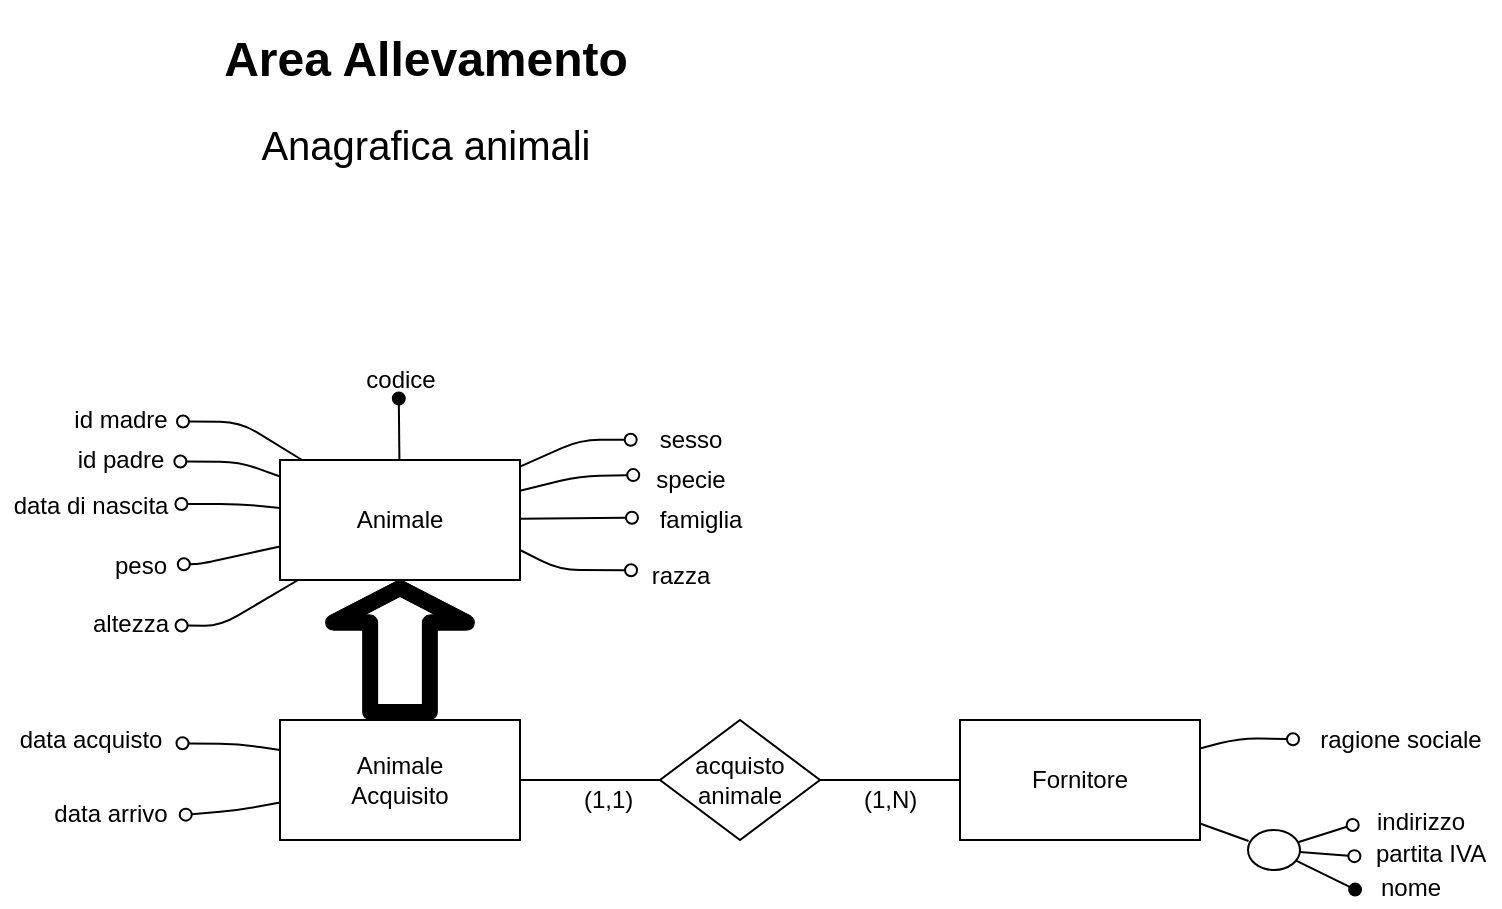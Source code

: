 <mxfile type="device" version="10.6.5"><diagram id="Wx7E7TZ63Xnx06ykDodi" name="Page-1"><mxGraphModel shadow="0" math="0" pageHeight="827" pageWidth="1169" pageScale="1" page="1" fold="1" arrows="1" connect="1" tooltips="1" guides="1" gridSize="10" dy="832" dx="1260" grid="1"><root><mxCell id="0"/><mxCell id="1" parent="0"/><mxCell id="Ij7ykTJ_pRkVARxvIB-e-5" parent="1" style="rounded=1;orthogonalLoop=1;jettySize=auto;html=1;fontSize=12;endArrow=oval;endFill=1;jumpStyle=none;shadow=0;comic=0;entryX=0.488;entryY=0.987;entryDx=0;entryDy=0;entryPerimeter=0;" edge="1" source="Ij7ykTJ_pRkVARxvIB-e-2" target="Ij7ykTJ_pRkVARxvIB-e-6"><mxGeometry as="geometry" relative="1"><mxPoint as="targetPoint" x="571" y="201"/></mxGeometry></mxCell><mxCell id="Ij7ykTJ_pRkVARxvIB-e-18" parent="1" style="rounded=1;comic=0;jumpStyle=none;orthogonalLoop=1;jettySize=auto;html=1;entryX=-0.093;entryY=0.517;entryDx=0;entryDy=0;entryPerimeter=0;shadow=0;endArrow=oval;endFill=0;fontSize=12;" edge="1" source="Ij7ykTJ_pRkVARxvIB-e-2" target="Ij7ykTJ_pRkVARxvIB-e-9"><mxGeometry as="geometry" relative="1"><Array as="points"><mxPoint x="660" y="220"/></Array></mxGeometry></mxCell><mxCell id="Ij7ykTJ_pRkVARxvIB-e-19" parent="1" style="rounded=1;comic=0;jumpStyle=none;orthogonalLoop=1;jettySize=auto;html=1;entryX=-0.067;entryY=0.443;entryDx=0;entryDy=0;entryPerimeter=0;shadow=0;endArrow=oval;endFill=0;fontSize=12;" edge="1" source="Ij7ykTJ_pRkVARxvIB-e-2" target="Ij7ykTJ_pRkVARxvIB-e-10"><mxGeometry as="geometry" relative="1"><Array as="points"/></mxGeometry></mxCell><mxCell id="Ij7ykTJ_pRkVARxvIB-e-20" parent="1" style="rounded=1;comic=0;jumpStyle=none;orthogonalLoop=1;jettySize=auto;html=1;entryX=1.048;entryY=0.482;entryDx=0;entryDy=0;entryPerimeter=0;shadow=0;endArrow=oval;endFill=0;fontSize=12;" edge="1" source="Ij7ykTJ_pRkVARxvIB-e-2" target="Ij7ykTJ_pRkVARxvIB-e-14"><mxGeometry as="geometry" relative="1"><Array as="points"><mxPoint x="470" y="282"/></Array></mxGeometry></mxCell><mxCell id="Ij7ykTJ_pRkVARxvIB-e-21" parent="1" style="comic=0;jumpStyle=none;orthogonalLoop=1;jettySize=auto;html=1;entryX=-0.112;entryY=0.254;entryDx=0;entryDy=0;entryPerimeter=0;shadow=0;endArrow=oval;endFill=0;fontSize=12;exitX=1;exitY=0.75;exitDx=0;exitDy=0;rounded=1;" edge="1" source="Ij7ykTJ_pRkVARxvIB-e-2" target="Ij7ykTJ_pRkVARxvIB-e-11"><mxGeometry as="geometry" relative="1"><Array as="points"><mxPoint x="650" y="285"/></Array></mxGeometry></mxCell><mxCell id="Ij7ykTJ_pRkVARxvIB-e-22" parent="1" style="rounded=1;comic=0;jumpStyle=none;orthogonalLoop=1;jettySize=auto;html=1;entryX=1.016;entryY=0.537;entryDx=0;entryDy=0;entryPerimeter=0;shadow=0;endArrow=oval;endFill=0;fontSize=12;" edge="1" source="Ij7ykTJ_pRkVARxvIB-e-2" target="Ij7ykTJ_pRkVARxvIB-e-13"><mxGeometry as="geometry" relative="1"><Array as="points"><mxPoint x="480" y="313"/></Array></mxGeometry></mxCell><mxCell id="Ij7ykTJ_pRkVARxvIB-e-23" parent="1" style="rounded=1;comic=0;jumpStyle=none;orthogonalLoop=1;jettySize=auto;html=1;entryX=-0.068;entryY=0.378;entryDx=0;entryDy=0;entryPerimeter=0;shadow=0;endArrow=oval;endFill=0;fontSize=12;" edge="1" source="Ij7ykTJ_pRkVARxvIB-e-2" target="Ij7ykTJ_pRkVARxvIB-e-15"><mxGeometry as="geometry" relative="1"><Array as="points"><mxPoint x="660" y="238"/></Array></mxGeometry></mxCell><mxCell id="Ij7ykTJ_pRkVARxvIB-e-24" parent="1" style="rounded=1;comic=0;jumpStyle=none;orthogonalLoop=1;jettySize=auto;html=1;entryX=1.008;entryY=0.474;entryDx=0;entryDy=0;entryPerimeter=0;shadow=0;endArrow=oval;endFill=0;fontSize=12;" edge="1" source="Ij7ykTJ_pRkVARxvIB-e-2" target="Ij7ykTJ_pRkVARxvIB-e-12"><mxGeometry as="geometry" relative="1"><Array as="points"><mxPoint x="490" y="252"/></Array></mxGeometry></mxCell><mxCell id="Ij7ykTJ_pRkVARxvIB-e-30" parent="1" style="edgeStyle=none;rounded=1;comic=0;jumpStyle=none;orthogonalLoop=1;jettySize=auto;html=1;shadow=0;endArrow=oval;endFill=0;fontSize=12;entryX=1.025;entryY=0.562;entryDx=0;entryDy=0;entryPerimeter=0;" edge="1" source="Ij7ykTJ_pRkVARxvIB-e-2" target="Ij7ykTJ_pRkVARxvIB-e-31"><mxGeometry as="geometry" relative="1"><mxPoint as="targetPoint" x="450" y="260"/><Array as="points"><mxPoint x="490" y="211"/></Array></mxGeometry></mxCell><mxCell id="Ij7ykTJ_pRkVARxvIB-e-2" value="Animale&lt;br&gt;" parent="1" style="rounded=0;whiteSpace=wrap;html=1;" vertex="1"><mxGeometry as="geometry" x="510" y="230" width="120" height="60"/></mxCell><mxCell id="Ij7ykTJ_pRkVARxvIB-e-4" value="&lt;h1&gt;Area Allevamento&lt;/h1&gt;&lt;div style=&quot;font-size: 20px&quot;&gt;Anagrafica animali&lt;/div&gt;" parent="1" style="text;html=1;strokeColor=none;fillColor=none;spacing=5;spacingTop=-20;whiteSpace=wrap;overflow=hidden;rounded=0;align=center;verticalAlign=top;" vertex="1"><mxGeometry as="geometry" x="468" y="10" width="230" height="80"/></mxCell><mxCell id="Ij7ykTJ_pRkVARxvIB-e-6" value="codice&lt;br&gt;" parent="1" style="text;html=1;resizable=0;points=[];autosize=1;align=center;verticalAlign=top;spacingTop=-4;fontSize=12;" vertex="1"><mxGeometry as="geometry" x="545" y="179.5" width="50" height="20"/></mxCell><mxCell id="Ij7ykTJ_pRkVARxvIB-e-9" value="sesso&lt;br&gt;" parent="1" style="text;html=1;resizable=0;points=[];autosize=1;align=center;verticalAlign=top;spacingTop=-4;fontSize=12;" vertex="1"><mxGeometry as="geometry" x="690" y="209.5" width="50" height="20"/></mxCell><mxCell id="Ij7ykTJ_pRkVARxvIB-e-10" value="famiglia&lt;br&gt;" parent="1" style="text;html=1;resizable=0;points=[];autosize=1;align=center;verticalAlign=top;spacingTop=-4;fontSize=12;" vertex="1"><mxGeometry as="geometry" x="690" y="250" width="60" height="20"/></mxCell><mxCell id="Ij7ykTJ_pRkVARxvIB-e-11" value="razza&lt;br&gt;&lt;br&gt;" parent="1" style="text;html=1;resizable=0;points=[];autosize=1;align=center;verticalAlign=top;spacingTop=-4;fontSize=12;" vertex="1"><mxGeometry as="geometry" x="690" y="277.5" width="40" height="30"/></mxCell><mxCell id="Ij7ykTJ_pRkVARxvIB-e-12" value="data di nascita&lt;br&gt;" parent="1" style="text;html=1;resizable=0;points=[];autosize=1;align=center;verticalAlign=top;spacingTop=-4;fontSize=12;" vertex="1"><mxGeometry as="geometry" x="370" y="242.5" width="90" height="20"/></mxCell><mxCell id="Ij7ykTJ_pRkVARxvIB-e-13" value="altezza&lt;br&gt;" parent="1" style="text;html=1;resizable=0;points=[];autosize=1;align=center;verticalAlign=top;spacingTop=-4;fontSize=12;" vertex="1"><mxGeometry as="geometry" x="410" y="302" width="50" height="20"/></mxCell><mxCell id="Ij7ykTJ_pRkVARxvIB-e-14" value="peso&lt;br&gt;" parent="1" style="text;html=1;resizable=0;points=[];autosize=1;align=center;verticalAlign=top;spacingTop=-4;fontSize=12;" vertex="1"><mxGeometry as="geometry" x="420" y="272.5" width="40" height="20"/></mxCell><mxCell id="Ij7ykTJ_pRkVARxvIB-e-15" value="specie&lt;br&gt;" parent="1" style="text;html=1;resizable=0;points=[];autosize=1;align=center;verticalAlign=top;spacingTop=-4;fontSize=12;" vertex="1"><mxGeometry as="geometry" x="690" y="230" width="50" height="20"/></mxCell><mxCell id="Ij7ykTJ_pRkVARxvIB-e-31" value="id madre&lt;br&gt;" parent="1" style="text;html=1;resizable=0;points=[];autosize=1;align=center;verticalAlign=top;spacingTop=-4;fontSize=12;" vertex="1"><mxGeometry as="geometry" x="400" y="199.5" width="60" height="20"/></mxCell><mxCell id="Ij7ykTJ_pRkVARxvIB-e-33" value="id padre&lt;br&gt;" parent="1" style="text;html=1;resizable=0;points=[];autosize=1;align=center;verticalAlign=top;spacingTop=-4;fontSize=12;" vertex="1"><mxGeometry as="geometry" x="400" y="219.5" width="60" height="20"/></mxCell><mxCell id="Ij7ykTJ_pRkVARxvIB-e-34" parent="1" style="edgeStyle=none;rounded=1;comic=0;jumpStyle=none;orthogonalLoop=1;jettySize=auto;html=1;shadow=0;endArrow=oval;endFill=0;fontSize=12;entryX=1.003;entryY=0.563;entryDx=0;entryDy=0;entryPerimeter=0;" edge="1" source="Ij7ykTJ_pRkVARxvIB-e-2" target="Ij7ykTJ_pRkVARxvIB-e-33"><mxGeometry as="geometry" relative="1"><mxPoint as="targetPoint" x="450.0" y="280"/><mxPoint as="sourcePoint" x="510.0" y="270"/><Array as="points"><mxPoint x="490" y="231"/></Array></mxGeometry></mxCell><mxCell id="Ij7ykTJ_pRkVARxvIB-e-35" value="" parent="1" style="shape=flexArrow;endArrow=classic;html=1;shadow=0;fontSize=12;entryX=0.5;entryY=1;entryDx=0;entryDy=0;width=22.857;endSize=3.09;endWidth=29.064;fillColor=#ffffff;strokeWidth=8;exitX=0.5;exitY=0;exitDx=0;exitDy=0;" edge="1" source="Ij7ykTJ_pRkVARxvIB-e-36" target="Ij7ykTJ_pRkVARxvIB-e-2"><mxGeometry as="geometry" relative="1" width="50" height="50"><mxPoint as="sourcePoint" x="570" y="350"/><mxPoint as="targetPoint" x="570" y="310.5"/><Array as="points"><mxPoint x="570" y="340.5"/></Array></mxGeometry></mxCell><mxCell id="Ij7ykTJ_pRkVARxvIB-e-48" parent="1" style="rounded=1;comic=0;jumpStyle=none;orthogonalLoop=1;jettySize=auto;html=1;shadow=0;endArrow=oval;endFill=0;strokeWidth=1;fillColor=none;fontSize=12;entryX=1.041;entryY=0.516;entryDx=0;entryDy=0;entryPerimeter=0;" edge="1" source="Ij7ykTJ_pRkVARxvIB-e-36" target="Ij7ykTJ_pRkVARxvIB-e-49"><mxGeometry as="geometry" relative="1"><mxPoint as="targetPoint" x="460" y="400"/><Array as="points"><mxPoint x="490" y="405"/></Array></mxGeometry></mxCell><mxCell id="Ij7ykTJ_pRkVARxvIB-e-36" value="Animale&lt;br&gt;Acquisito&lt;br&gt;" parent="1" style="rounded=0;whiteSpace=wrap;html=1;" vertex="1"><mxGeometry as="geometry" x="510" y="360" width="120" height="60"/></mxCell><mxCell id="Ij7ykTJ_pRkVARxvIB-e-43" parent="1" style="rounded=1;comic=0;jumpStyle=none;orthogonalLoop=1;jettySize=auto;html=1;shadow=0;endArrow=oval;endFill=0;fontSize=12;entryX=1.014;entryY=0.583;entryDx=0;entryDy=0;entryPerimeter=0;exitX=0;exitY=0.25;exitDx=0;exitDy=0;" edge="1" source="Ij7ykTJ_pRkVARxvIB-e-36" target="Ij7ykTJ_pRkVARxvIB-e-45"><mxGeometry as="geometry" relative="1"><mxPoint as="sourcePoint" x="510" y="370"/><mxPoint as="targetPoint" x="440" y="370"/><Array as="points"><mxPoint x="490" y="372"/></Array></mxGeometry></mxCell><mxCell id="Ij7ykTJ_pRkVARxvIB-e-45" value="data acquisto&lt;br&gt;" parent="1" style="text;html=1;resizable=0;points=[];autosize=1;align=center;verticalAlign=top;spacingTop=-4;fontSize=12;" vertex="1"><mxGeometry as="geometry" x="370" y="360" width="90" height="20"/></mxCell><mxCell id="Ij7ykTJ_pRkVARxvIB-e-49" value="data arrivo&lt;br&gt;" parent="1" style="text;html=1;resizable=0;points=[];autosize=1;align=center;verticalAlign=top;spacingTop=-4;fontSize=12;" vertex="1"><mxGeometry as="geometry" x="390" y="397" width="70" height="20"/></mxCell><mxCell id="Ij7ykTJ_pRkVARxvIB-e-65" parent="1" style="edgeStyle=none;rounded=1;comic=0;jumpStyle=none;orthogonalLoop=1;jettySize=auto;html=1;shadow=0;endArrow=oval;endFill=0;strokeWidth=1;fillColor=none;fontSize=12;startArrow=none;startFill=0;entryX=-0.035;entryY=0.48;entryDx=0;entryDy=0;entryPerimeter=0;" edge="1" source="Ij7ykTJ_pRkVARxvIB-e-50" target="Ij7ykTJ_pRkVARxvIB-e-66"><mxGeometry as="geometry" relative="1"><mxPoint as="targetPoint" x="1010" y="340"/><Array as="points"><mxPoint x="990" y="369"/></Array></mxGeometry></mxCell><mxCell id="Ij7ykTJ_pRkVARxvIB-e-71" parent="1" style="edgeStyle=none;rounded=1;comic=0;jumpStyle=none;orthogonalLoop=1;jettySize=auto;html=1;entryX=0.011;entryY=0.276;entryDx=0;entryDy=0;entryPerimeter=0;shadow=0;startArrow=none;startFill=0;endArrow=none;endFill=0;strokeWidth=1;fillColor=none;fontSize=12;" edge="1" source="Ij7ykTJ_pRkVARxvIB-e-50" target="Ij7ykTJ_pRkVARxvIB-e-70"><mxGeometry as="geometry" relative="1"/></mxCell><mxCell id="Ij7ykTJ_pRkVARxvIB-e-50" value="Fornitore&lt;br&gt;" parent="1" style="rounded=0;whiteSpace=wrap;html=1;" vertex="1"><mxGeometry as="geometry" x="850" y="360" width="120" height="60"/></mxCell><mxCell id="Ij7ykTJ_pRkVARxvIB-e-52" parent="1" style="edgeStyle=none;rounded=0;comic=0;jumpStyle=none;orthogonalLoop=1;jettySize=auto;html=1;entryX=0;entryY=0.5;entryDx=0;entryDy=0;shadow=0;endArrow=none;endFill=0;strokeWidth=1;fillColor=none;fontSize=12;" edge="1" source="Ij7ykTJ_pRkVARxvIB-e-51" target="Ij7ykTJ_pRkVARxvIB-e-50"><mxGeometry as="geometry" relative="1"><Array as="points"/></mxGeometry></mxCell><mxCell id="Ij7ykTJ_pRkVARxvIB-e-53" parent="1" style="edgeStyle=none;rounded=0;comic=0;jumpStyle=none;orthogonalLoop=1;jettySize=auto;html=1;entryX=1;entryY=0.5;entryDx=0;entryDy=0;shadow=0;endArrow=none;endFill=0;strokeWidth=1;fillColor=none;fontSize=12;" edge="1" source="Ij7ykTJ_pRkVARxvIB-e-51" target="Ij7ykTJ_pRkVARxvIB-e-36"><mxGeometry as="geometry" relative="1"><Array as="points"/></mxGeometry></mxCell><mxCell id="Ij7ykTJ_pRkVARxvIB-e-51" value="acquisto animale&lt;br&gt;" parent="1" style="rhombus;whiteSpace=wrap;html=1;fontSize=12;align=center;" vertex="1"><mxGeometry as="geometry" x="700" y="360" width="80" height="60"/></mxCell><mxCell id="Ij7ykTJ_pRkVARxvIB-e-54" value="(1,N)&lt;br&gt;" parent="1" style="text;html=1;resizable=0;points=[];autosize=1;align=left;verticalAlign=top;spacingTop=-4;fontSize=12;" vertex="1"><mxGeometry as="geometry" x="800" y="390" width="40" height="20"/></mxCell><mxCell id="Ij7ykTJ_pRkVARxvIB-e-61" value="(1,1)&lt;br&gt;" parent="1" style="text;html=1;resizable=0;points=[];autosize=1;align=left;verticalAlign=top;spacingTop=-4;fontSize=12;opacity=70;" vertex="1"><mxGeometry as="geometry" x="660" y="390" width="40" height="20"/></mxCell><mxCell id="Ij7ykTJ_pRkVARxvIB-e-66" value="ragione sociale&lt;br&gt;" parent="1" style="text;html=1;resizable=0;points=[];autosize=1;align=center;verticalAlign=top;spacingTop=-4;fontSize=12;" vertex="1"><mxGeometry as="geometry" x="1020" y="360" width="100" height="20"/></mxCell><mxCell id="Ij7ykTJ_pRkVARxvIB-e-67" value="indirizzo&lt;br&gt;" parent="1" style="text;html=1;resizable=0;points=[];autosize=1;align=center;verticalAlign=top;spacingTop=-4;fontSize=12;" vertex="1"><mxGeometry as="geometry" x="1050" y="400.5" width="60" height="20"/></mxCell><mxCell id="Ij7ykTJ_pRkVARxvIB-e-68" value="partita IVA&lt;br&gt;" parent="1" style="text;html=1;resizable=0;points=[];autosize=1;align=center;verticalAlign=top;spacingTop=-4;fontSize=12;" vertex="1"><mxGeometry as="geometry" x="1050" y="417" width="70" height="20"/></mxCell><mxCell id="Ij7ykTJ_pRkVARxvIB-e-69" value="nome&lt;br&gt;" parent="1" style="text;html=1;resizable=0;points=[];autosize=1;align=center;verticalAlign=top;spacingTop=-4;fontSize=12;" vertex="1"><mxGeometry as="geometry" x="1050" y="433.5" width="50" height="20"/></mxCell><mxCell id="Ij7ykTJ_pRkVARxvIB-e-72" parent="1" style="edgeStyle=none;rounded=1;comic=0;jumpStyle=none;orthogonalLoop=1;jettySize=auto;html=1;entryX=-0.061;entryY=0.599;entryDx=0;entryDy=0;entryPerimeter=0;shadow=0;startArrow=none;startFill=0;endArrow=oval;endFill=0;strokeWidth=1;fillColor=none;fontSize=12;" edge="1" source="Ij7ykTJ_pRkVARxvIB-e-70" target="Ij7ykTJ_pRkVARxvIB-e-67"><mxGeometry as="geometry" relative="1"/></mxCell><mxCell id="Ij7ykTJ_pRkVARxvIB-e-73" parent="1" style="edgeStyle=none;rounded=1;comic=0;jumpStyle=none;orthogonalLoop=1;jettySize=auto;html=1;shadow=0;startArrow=none;startFill=0;endArrow=oval;endFill=0;strokeWidth=1;fillColor=none;fontSize=12;entryX=-0.04;entryY=0.554;entryDx=0;entryDy=0;entryPerimeter=0;" edge="1" source="Ij7ykTJ_pRkVARxvIB-e-70" target="Ij7ykTJ_pRkVARxvIB-e-68"><mxGeometry as="geometry" relative="1"/></mxCell><mxCell id="Ij7ykTJ_pRkVARxvIB-e-74" parent="1" style="edgeStyle=none;rounded=1;comic=0;jumpStyle=none;orthogonalLoop=1;jettySize=auto;html=1;entryX=-0.049;entryY=0.565;entryDx=0;entryDy=0;entryPerimeter=0;shadow=0;startArrow=none;startFill=0;endArrow=oval;endFill=1;strokeWidth=1;fillColor=none;fontSize=12;" edge="1" source="Ij7ykTJ_pRkVARxvIB-e-70" target="Ij7ykTJ_pRkVARxvIB-e-69"><mxGeometry as="geometry" relative="1"/></mxCell><mxCell id="Ij7ykTJ_pRkVARxvIB-e-70" value="" parent="1" style="ellipse;whiteSpace=wrap;html=1;fontSize=12;align=center;" vertex="1"><mxGeometry as="geometry" x="994" y="415" width="26" height="20"/></mxCell></root></mxGraphModel></diagram></mxfile>